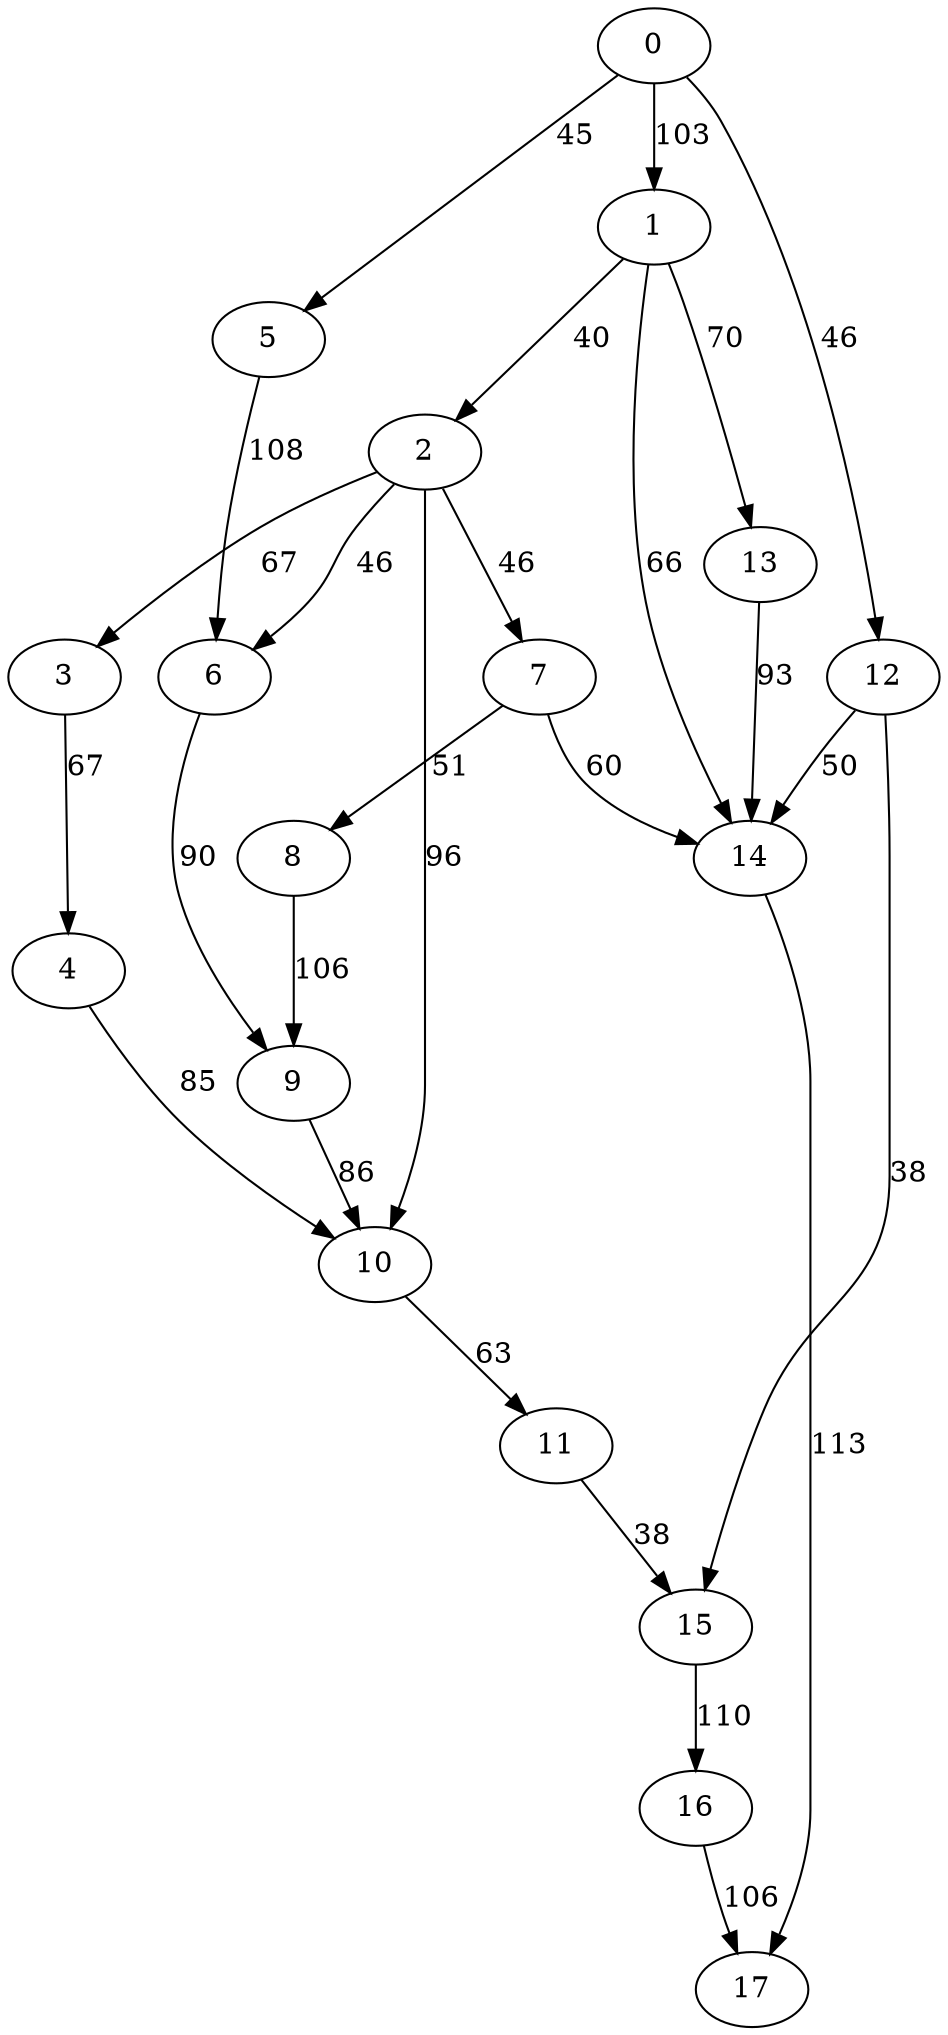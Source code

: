 digraph t20p4r5_1 {
0 -> 1 [ label = 103 ];
0 -> 5 [ label = 45 ];
0 -> 12 [ label = 46 ];
1 -> 2 [ label = 40 ];
1 -> 13 [ label = 70 ];
1 -> 14 [ label = 66 ];
2 -> 3 [ label = 67 ];
2 -> 6 [ label = 46 ];
2 -> 7 [ label = 46 ];
2 -> 10 [ label = 96 ];
3 -> 4 [ label = 67 ];
4 -> 10 [ label = 85 ];
5 -> 6 [ label = 108 ];
6 -> 9 [ label = 90 ];
7 -> 8 [ label = 51 ];
7 -> 14 [ label = 60 ];
8 -> 9 [ label = 106 ];
9 -> 10 [ label = 86 ];
10 -> 11 [ label = 63 ];
11 -> 15 [ label = 38 ];
12 -> 14 [ label = 50 ];
12 -> 15 [ label = 38 ];
13 -> 14 [ label = 93 ];
14 -> 17 [ label = 113 ];
15 -> 16 [ label = 110 ];
16 -> 17 [ label = 106 ];
 }

